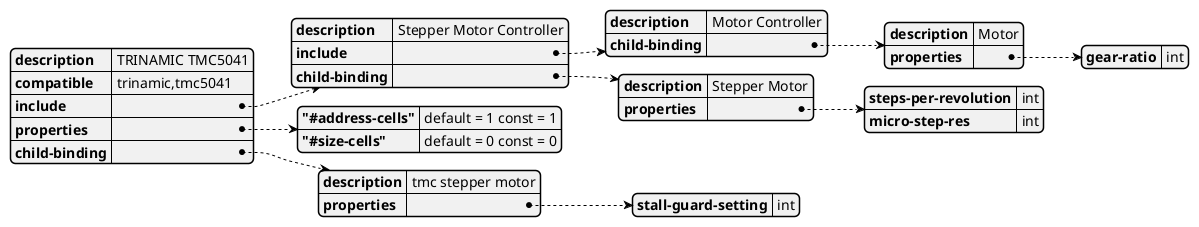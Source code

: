 @startyaml

description: TRINAMIC TMC5041

compatible: "trinamic,tmc5041"

include:
	description: Stepper Motor Controller
	include:
		description: Motor Controller
		child-binding:
			description: Motor
			properties:
				gear-ratio: |
					int
	child-binding:
		description: Stepper Motor
		properties:
			steps-per-revolution: |
				int
			micro-step-res: |
				int

properties:
  "#address-cells": |
    default = 1
    const = 1

  "#size-cells": |
    default = 0
    const = 0

child-binding:
  description: tmc stepper motor
  properties:
    stall-guard-setting: |
      int

@endyaml
